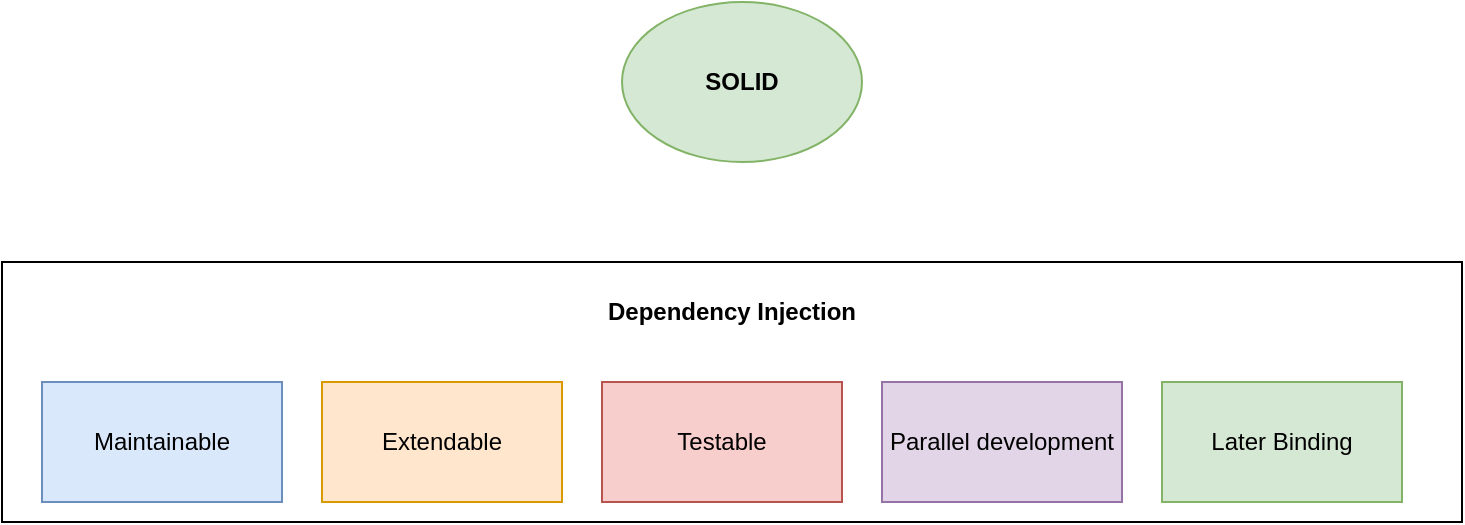 <mxfile version="22.1.16" type="github">
  <diagram name="Page-1" id="z8-Gzgu7zvkgprKvf2tH">
    <mxGraphModel dx="790" dy="532" grid="1" gridSize="10" guides="1" tooltips="1" connect="1" arrows="1" fold="1" page="1" pageScale="1" pageWidth="827" pageHeight="1169" math="0" shadow="0">
      <root>
        <mxCell id="0" />
        <mxCell id="1" parent="0" />
        <mxCell id="xmDC4B6gD6E9XK9txN1t-7" value="" style="rounded=0;whiteSpace=wrap;html=1;" vertex="1" parent="1">
          <mxGeometry x="40" y="190" width="730" height="130" as="geometry" />
        </mxCell>
        <mxCell id="xmDC4B6gD6E9XK9txN1t-1" value="Maintainable" style="rounded=0;whiteSpace=wrap;html=1;fillColor=#dae8fc;strokeColor=#6c8ebf;" vertex="1" parent="1">
          <mxGeometry x="60" y="250" width="120" height="60" as="geometry" />
        </mxCell>
        <mxCell id="xmDC4B6gD6E9XK9txN1t-2" value="Extendable" style="rounded=0;whiteSpace=wrap;html=1;fillColor=#ffe6cc;strokeColor=#d79b00;" vertex="1" parent="1">
          <mxGeometry x="200" y="250" width="120" height="60" as="geometry" />
        </mxCell>
        <mxCell id="xmDC4B6gD6E9XK9txN1t-3" value="Testable" style="rounded=0;whiteSpace=wrap;html=1;fillColor=#f8cecc;strokeColor=#b85450;" vertex="1" parent="1">
          <mxGeometry x="340" y="250" width="120" height="60" as="geometry" />
        </mxCell>
        <mxCell id="xmDC4B6gD6E9XK9txN1t-4" value="Parallel development" style="rounded=0;whiteSpace=wrap;html=1;fillColor=#e1d5e7;strokeColor=#9673a6;" vertex="1" parent="1">
          <mxGeometry x="480" y="250" width="120" height="60" as="geometry" />
        </mxCell>
        <mxCell id="xmDC4B6gD6E9XK9txN1t-5" value="Later Binding" style="rounded=0;whiteSpace=wrap;html=1;fillColor=#d5e8d4;strokeColor=#82b366;" vertex="1" parent="1">
          <mxGeometry x="620" y="250" width="120" height="60" as="geometry" />
        </mxCell>
        <mxCell id="xmDC4B6gD6E9XK9txN1t-6" value="SOLID" style="ellipse;whiteSpace=wrap;html=1;fontStyle=1;fillColor=#d5e8d4;strokeColor=#82b366;" vertex="1" parent="1">
          <mxGeometry x="350" y="60" width="120" height="80" as="geometry" />
        </mxCell>
        <mxCell id="xmDC4B6gD6E9XK9txN1t-8" value="Dependency Injection" style="text;html=1;strokeColor=none;fillColor=none;align=center;verticalAlign=middle;whiteSpace=wrap;rounded=0;fontStyle=1" vertex="1" parent="1">
          <mxGeometry x="335" y="200" width="140" height="30" as="geometry" />
        </mxCell>
      </root>
    </mxGraphModel>
  </diagram>
</mxfile>
